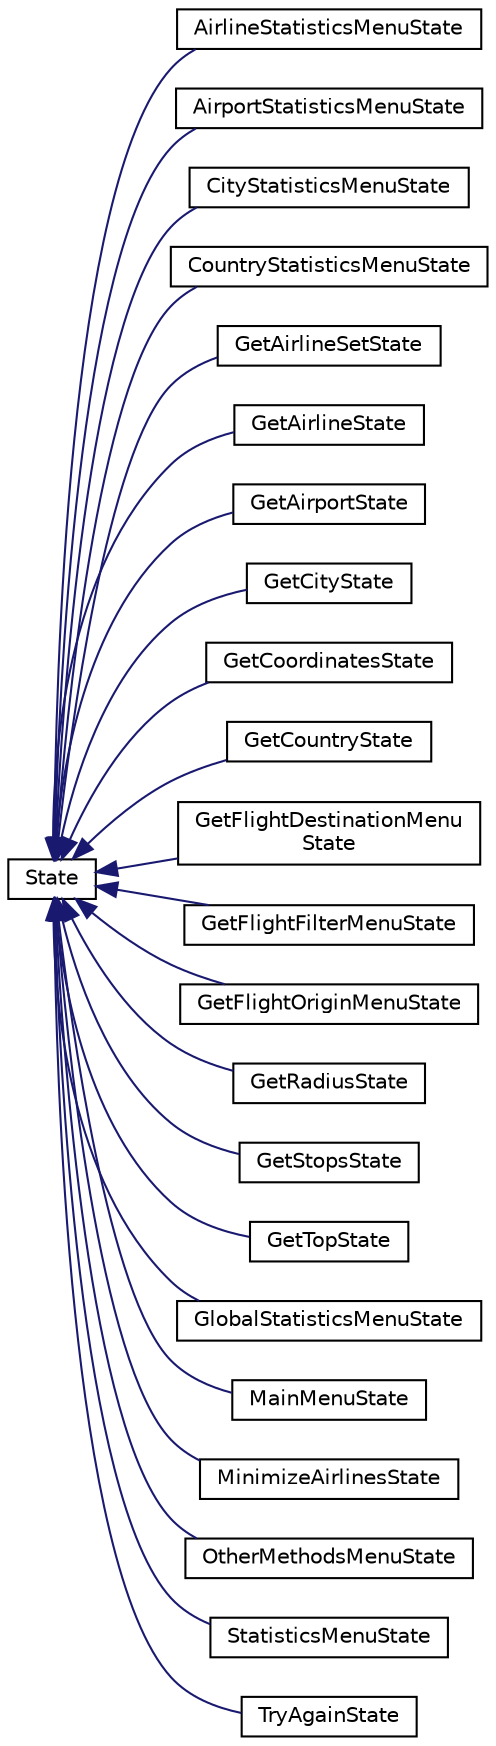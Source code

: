 digraph "Graphical Class Hierarchy"
{
 // LATEX_PDF_SIZE
  edge [fontname="Helvetica",fontsize="10",labelfontname="Helvetica",labelfontsize="10"];
  node [fontname="Helvetica",fontsize="10",shape=record];
  rankdir="LR";
  Node0 [label="State",height=0.2,width=0.4,color="black", fillcolor="white", style="filled",URL="$class_state.html",tooltip="Abstract base class representing an app state within the flight management system."];
  Node0 -> Node1 [dir="back",color="midnightblue",fontsize="10",style="solid",fontname="Helvetica"];
  Node1 [label="AirlineStatisticsMenuState",height=0.2,width=0.4,color="black", fillcolor="white", style="filled",URL="$class_airline_statistics_menu_state.html",tooltip="Class that represents the menu state for displaying and handling the airline statistics options."];
  Node0 -> Node2 [dir="back",color="midnightblue",fontsize="10",style="solid",fontname="Helvetica"];
  Node2 [label="AirportStatisticsMenuState",height=0.2,width=0.4,color="black", fillcolor="white", style="filled",URL="$class_airport_statistics_menu_state.html",tooltip="Class that represents the menu state for displaying and handling the airport statistics options."];
  Node0 -> Node3 [dir="back",color="midnightblue",fontsize="10",style="solid",fontname="Helvetica"];
  Node3 [label="CityStatisticsMenuState",height=0.2,width=0.4,color="black", fillcolor="white", style="filled",URL="$class_city_statistics_menu_state.html",tooltip="Class that represents the menu state for displaying and handling the city statistics options."];
  Node0 -> Node4 [dir="back",color="midnightblue",fontsize="10",style="solid",fontname="Helvetica"];
  Node4 [label="CountryStatisticsMenuState",height=0.2,width=0.4,color="black", fillcolor="white", style="filled",URL="$class_country_statistics_menu_state.html",tooltip="Class that represents the menu state for displaying and handling the country statistics options."];
  Node0 -> Node5 [dir="back",color="midnightblue",fontsize="10",style="solid",fontname="Helvetica"];
  Node5 [label="GetAirlineSetState",height=0.2,width=0.4,color="black", fillcolor="white", style="filled",URL="$class_get_airline_set_state.html",tooltip="Class that represents a state for obtaining a set of airlines as user input."];
  Node0 -> Node6 [dir="back",color="midnightblue",fontsize="10",style="solid",fontname="Helvetica"];
  Node6 [label="GetAirlineState",height=0.2,width=0.4,color="black", fillcolor="white", style="filled",URL="$class_get_airline_state.html",tooltip="Class that represents a state for obtaining a airline as user input."];
  Node0 -> Node7 [dir="back",color="midnightblue",fontsize="10",style="solid",fontname="Helvetica"];
  Node7 [label="GetAirportState",height=0.2,width=0.4,color="black", fillcolor="white", style="filled",URL="$class_get_airport_state.html",tooltip="Class that represents a state for obtaining a airport as user input."];
  Node0 -> Node8 [dir="back",color="midnightblue",fontsize="10",style="solid",fontname="Helvetica"];
  Node8 [label="GetCityState",height=0.2,width=0.4,color="black", fillcolor="white", style="filled",URL="$class_get_city_state.html",tooltip="Class that represents a state for obtaining a city as user input."];
  Node0 -> Node9 [dir="back",color="midnightblue",fontsize="10",style="solid",fontname="Helvetica"];
  Node9 [label="GetCoordinatesState",height=0.2,width=0.4,color="black", fillcolor="white", style="filled",URL="$class_get_coordinates_state.html",tooltip="Class that represents a state for obtaining a coordinate as user input."];
  Node0 -> Node10 [dir="back",color="midnightblue",fontsize="10",style="solid",fontname="Helvetica"];
  Node10 [label="GetCountryState",height=0.2,width=0.4,color="black", fillcolor="white", style="filled",URL="$class_get_country_state.html",tooltip="Class that represents a state for obtaining a country as user input."];
  Node0 -> Node11 [dir="back",color="midnightblue",fontsize="10",style="solid",fontname="Helvetica"];
  Node11 [label="GetFlightDestinationMenu\lState",height=0.2,width=0.4,color="black", fillcolor="white", style="filled",URL="$class_get_flight_destination_menu_state.html",tooltip="Class that represents the menu state for displaying and handling the get flight destination options."];
  Node0 -> Node12 [dir="back",color="midnightblue",fontsize="10",style="solid",fontname="Helvetica"];
  Node12 [label="GetFlightFilterMenuState",height=0.2,width=0.4,color="black", fillcolor="white", style="filled",URL="$class_get_flight_filter_menu_state.html",tooltip="Class that represents the menu state for displaying and handling the get flight filter options."];
  Node0 -> Node13 [dir="back",color="midnightblue",fontsize="10",style="solid",fontname="Helvetica"];
  Node13 [label="GetFlightOriginMenuState",height=0.2,width=0.4,color="black", fillcolor="white", style="filled",URL="$class_get_flight_origin_menu_state.html",tooltip="Class that represents the menu state for displaying and handling the get flight origin options."];
  Node0 -> Node14 [dir="back",color="midnightblue",fontsize="10",style="solid",fontname="Helvetica"];
  Node14 [label="GetRadiusState",height=0.2,width=0.4,color="black", fillcolor="white", style="filled",URL="$class_get_radius_state.html",tooltip="Class that represents a state for obtaining a radius as user input."];
  Node0 -> Node15 [dir="back",color="midnightblue",fontsize="10",style="solid",fontname="Helvetica"];
  Node15 [label="GetStopsState",height=0.2,width=0.4,color="black", fillcolor="white", style="filled",URL="$class_get_stops_state.html",tooltip="Class that represents a state for obtaining the number of stops as user input."];
  Node0 -> Node16 [dir="back",color="midnightblue",fontsize="10",style="solid",fontname="Helvetica"];
  Node16 [label="GetTopState",height=0.2,width=0.4,color="black", fillcolor="white", style="filled",URL="$class_get_top_state.html",tooltip="Class that represents a state for obtaining the number of stops with a upper limit as user input."];
  Node0 -> Node17 [dir="back",color="midnightblue",fontsize="10",style="solid",fontname="Helvetica"];
  Node17 [label="GlobalStatisticsMenuState",height=0.2,width=0.4,color="black", fillcolor="white", style="filled",URL="$class_global_statistics_menu_state.html",tooltip="Class that represents the global statistics state for displaying and handling the global statistics o..."];
  Node0 -> Node18 [dir="back",color="midnightblue",fontsize="10",style="solid",fontname="Helvetica"];
  Node18 [label="MainMenuState",height=0.2,width=0.4,color="black", fillcolor="white", style="filled",URL="$class_main_menu_state.html",tooltip="Class representing the main menu state of the flight management system."];
  Node0 -> Node19 [dir="back",color="midnightblue",fontsize="10",style="solid",fontname="Helvetica"];
  Node19 [label="MinimizeAirlinesState",height=0.2,width=0.4,color="black", fillcolor="white", style="filled",URL="$class_minimize_airlines_state.html",tooltip="Class representing the state for minimizing airlines in the flight management system."];
  Node0 -> Node20 [dir="back",color="midnightblue",fontsize="10",style="solid",fontname="Helvetica"];
  Node20 [label="OtherMethodsMenuState",height=0.2,width=0.4,color="black", fillcolor="white", style="filled",URL="$class_other_methods_menu_state.html",tooltip="Class that represents the menu state for displaying and handling the other methods options."];
  Node0 -> Node21 [dir="back",color="midnightblue",fontsize="10",style="solid",fontname="Helvetica"];
  Node21 [label="StatisticsMenuState",height=0.2,width=0.4,color="black", fillcolor="white", style="filled",URL="$class_statistics_menu_state.html",tooltip="Class that represents the menu state for displaying and handling the statistics options."];
  Node0 -> Node22 [dir="back",color="midnightblue",fontsize="10",style="solid",fontname="Helvetica"];
  Node22 [label="TryAgainState",height=0.2,width=0.4,color="black", fillcolor="white", style="filled",URL="$class_try_again_state.html",tooltip="Class representing a state that prompts the user to try an action again."];
}
